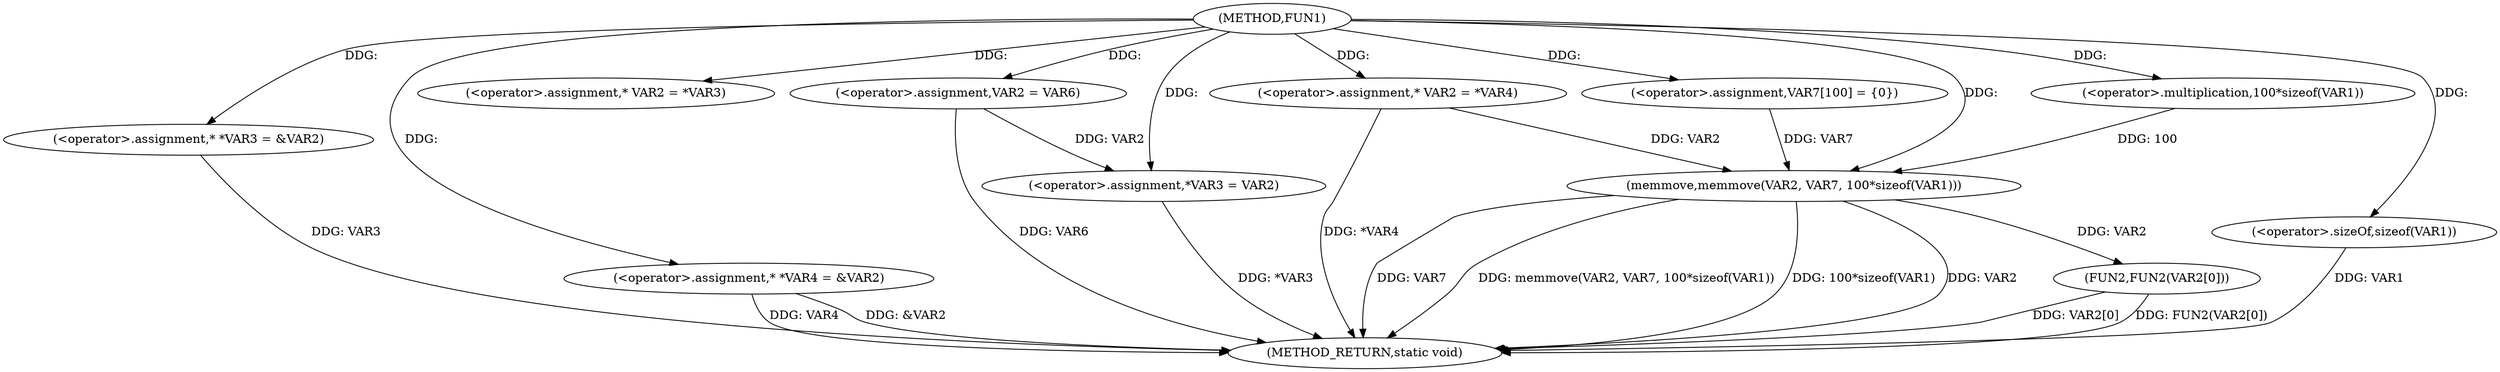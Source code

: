 digraph FUN1 {  
"1000100" [label = "(METHOD,FUN1)" ]
"1000149" [label = "(METHOD_RETURN,static void)" ]
"1000104" [label = "(<operator>.assignment,* *VAR3 = &VAR2)" ]
"1000109" [label = "(<operator>.assignment,* *VAR4 = &VAR2)" ]
"1000117" [label = "(<operator>.assignment,* VAR2 = *VAR3)" ]
"1000121" [label = "(<operator>.assignment,VAR2 = VAR6)" ]
"1000124" [label = "(<operator>.assignment,*VAR3 = VAR2)" ]
"1000130" [label = "(<operator>.assignment,* VAR2 = *VAR4)" ]
"1000136" [label = "(<operator>.assignment,VAR7[100] = {0})" ]
"1000138" [label = "(memmove,memmove(VAR2, VAR7, 100*sizeof(VAR1)))" ]
"1000141" [label = "(<operator>.multiplication,100*sizeof(VAR1))" ]
"1000143" [label = "(<operator>.sizeOf,sizeof(VAR1))" ]
"1000145" [label = "(FUN2,FUN2(VAR2[0]))" ]
  "1000124" -> "1000149"  [ label = "DDG: *VAR3"] 
  "1000104" -> "1000149"  [ label = "DDG: VAR3"] 
  "1000138" -> "1000149"  [ label = "DDG: VAR7"] 
  "1000143" -> "1000149"  [ label = "DDG: VAR1"] 
  "1000109" -> "1000149"  [ label = "DDG: VAR4"] 
  "1000138" -> "1000149"  [ label = "DDG: memmove(VAR2, VAR7, 100*sizeof(VAR1))"] 
  "1000145" -> "1000149"  [ label = "DDG: VAR2[0]"] 
  "1000109" -> "1000149"  [ label = "DDG: &VAR2"] 
  "1000121" -> "1000149"  [ label = "DDG: VAR6"] 
  "1000130" -> "1000149"  [ label = "DDG: *VAR4"] 
  "1000138" -> "1000149"  [ label = "DDG: 100*sizeof(VAR1)"] 
  "1000138" -> "1000149"  [ label = "DDG: VAR2"] 
  "1000145" -> "1000149"  [ label = "DDG: FUN2(VAR2[0])"] 
  "1000100" -> "1000104"  [ label = "DDG: "] 
  "1000100" -> "1000109"  [ label = "DDG: "] 
  "1000100" -> "1000117"  [ label = "DDG: "] 
  "1000100" -> "1000121"  [ label = "DDG: "] 
  "1000121" -> "1000124"  [ label = "DDG: VAR2"] 
  "1000100" -> "1000124"  [ label = "DDG: "] 
  "1000100" -> "1000130"  [ label = "DDG: "] 
  "1000100" -> "1000136"  [ label = "DDG: "] 
  "1000130" -> "1000138"  [ label = "DDG: VAR2"] 
  "1000100" -> "1000138"  [ label = "DDG: "] 
  "1000136" -> "1000138"  [ label = "DDG: VAR7"] 
  "1000141" -> "1000138"  [ label = "DDG: 100"] 
  "1000100" -> "1000141"  [ label = "DDG: "] 
  "1000100" -> "1000143"  [ label = "DDG: "] 
  "1000138" -> "1000145"  [ label = "DDG: VAR2"] 
}
